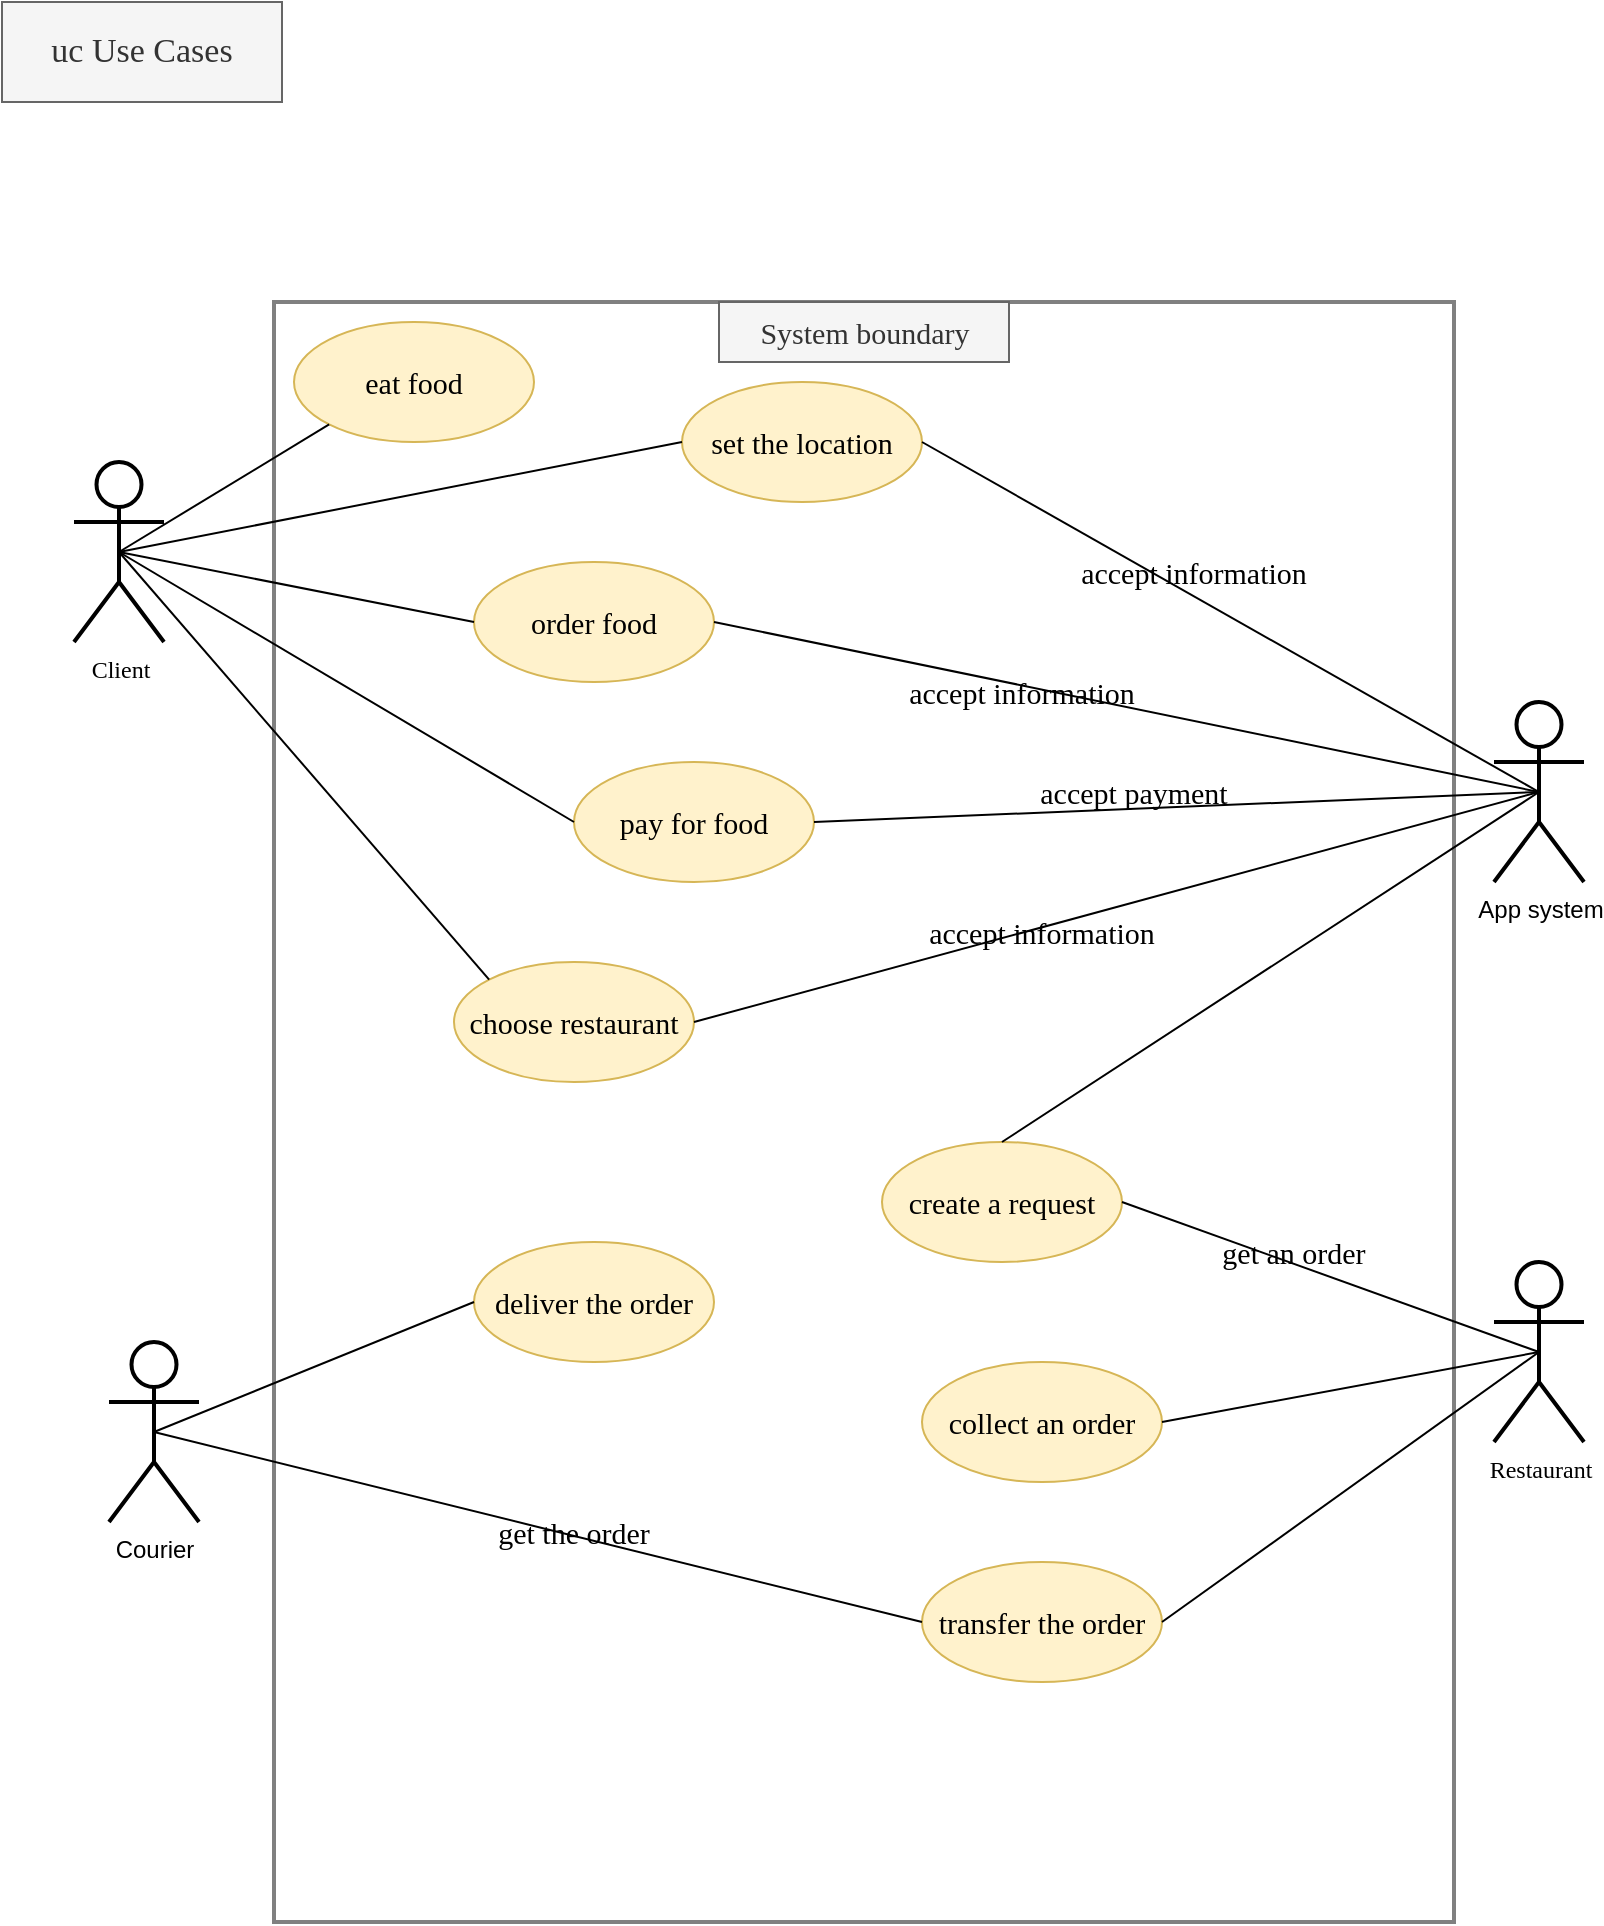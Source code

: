 <mxfile version="24.4.6" type="device">
  <diagram name="Страница — 1" id="mV7Sp0QKY4uO6uIx4_6x">
    <mxGraphModel dx="1405" dy="938" grid="1" gridSize="10" guides="1" tooltips="1" connect="1" arrows="1" fold="1" page="1" pageScale="1" pageWidth="827" pageHeight="1169" math="0" shadow="0">
      <root>
        <mxCell id="0" />
        <mxCell id="1" parent="0" />
        <mxCell id="PSE925fGxPCvDka8iNpd-6" value="&lt;font face=&quot;Verdana&quot; style=&quot;font-size: 17px;&quot;&gt;uc Use Cases&lt;/font&gt;" style="text;html=1;align=center;verticalAlign=middle;whiteSpace=wrap;rounded=0;fillColor=#f5f5f5;fontColor=#333333;strokeColor=#666666;" vertex="1" parent="1">
          <mxGeometry width="140" height="50" as="geometry" />
        </mxCell>
        <mxCell id="PSE925fGxPCvDka8iNpd-11" value="" style="rounded=0;whiteSpace=wrap;html=1;fillColor=none;strokeWidth=2;strokeColor=#808080;" vertex="1" parent="1">
          <mxGeometry x="136" y="150" width="590" height="810" as="geometry" />
        </mxCell>
        <mxCell id="PSE925fGxPCvDka8iNpd-12" value="&lt;font face=&quot;Verdana&quot; style=&quot;font-size: 15px;&quot;&gt;System boundary&lt;/font&gt;" style="text;html=1;align=center;verticalAlign=middle;whiteSpace=wrap;rounded=0;strokeWidth=1;strokeColor=#666666;fillColor=#f5f5f5;fontColor=#333333;" vertex="1" parent="1">
          <mxGeometry x="358.5" y="150" width="145" height="30" as="geometry" />
        </mxCell>
        <mxCell id="PSE925fGxPCvDka8iNpd-13" value="Client&lt;div&gt;&lt;br&gt;&lt;/div&gt;" style="shape=umlActor;verticalLabelPosition=bottom;verticalAlign=top;html=1;outlineConnect=0;fontFamily=Verdana;strokeWidth=2;" vertex="1" parent="1">
          <mxGeometry x="36" y="230" width="45" height="90" as="geometry" />
        </mxCell>
        <mxCell id="PSE925fGxPCvDka8iNpd-17" value="Courier" style="shape=umlActor;verticalLabelPosition=bottom;verticalAlign=top;html=1;outlineConnect=0;strokeWidth=2;" vertex="1" parent="1">
          <mxGeometry x="53.5" y="670" width="45" height="90" as="geometry" />
        </mxCell>
        <mxCell id="PSE925fGxPCvDka8iNpd-19" value="&lt;font face=&quot;Verdana&quot;&gt;Restaurant&lt;/font&gt;" style="shape=umlActor;verticalLabelPosition=bottom;verticalAlign=top;html=1;outlineConnect=0;strokeWidth=2;" vertex="1" parent="1">
          <mxGeometry x="746" y="630" width="45" height="90" as="geometry" />
        </mxCell>
        <mxCell id="PSE925fGxPCvDka8iNpd-24" value="&lt;font face=&quot;Verdana&quot; style=&quot;font-size: 15px;&quot;&gt;choose restaurant&lt;/font&gt;" style="ellipse;whiteSpace=wrap;html=1;fillColor=#fff2cc;strokeColor=#d6b656;" vertex="1" parent="1">
          <mxGeometry x="226" y="480" width="120" height="60" as="geometry" />
        </mxCell>
        <mxCell id="PSE925fGxPCvDka8iNpd-27" value="&lt;font face=&quot;Verdana&quot; style=&quot;font-size: 15px;&quot;&gt;order food&lt;/font&gt;" style="ellipse;whiteSpace=wrap;html=1;fillColor=#fff2cc;strokeColor=#d6b656;" vertex="1" parent="1">
          <mxGeometry x="236" y="280" width="120" height="60" as="geometry" />
        </mxCell>
        <mxCell id="PSE925fGxPCvDka8iNpd-28" value="&lt;font face=&quot;Verdana&quot; style=&quot;font-size: 15px;&quot;&gt;eat food&lt;/font&gt;" style="ellipse;whiteSpace=wrap;html=1;fillColor=#fff2cc;strokeColor=#d6b656;" vertex="1" parent="1">
          <mxGeometry x="146" y="160" width="120" height="60" as="geometry" />
        </mxCell>
        <mxCell id="PSE925fGxPCvDka8iNpd-32" value="" style="endArrow=none;html=1;rounded=0;entryX=0;entryY=0;entryDx=0;entryDy=0;exitX=0.5;exitY=0.5;exitDx=0;exitDy=0;exitPerimeter=0;" edge="1" parent="1" source="PSE925fGxPCvDka8iNpd-13" target="PSE925fGxPCvDka8iNpd-24">
          <mxGeometry width="50" height="50" relative="1" as="geometry">
            <mxPoint x="96" y="320" as="sourcePoint" />
            <mxPoint x="146" y="270" as="targetPoint" />
          </mxGeometry>
        </mxCell>
        <mxCell id="PSE925fGxPCvDka8iNpd-33" value="" style="endArrow=none;html=1;rounded=0;entryX=0;entryY=0.5;entryDx=0;entryDy=0;exitX=0.5;exitY=0.5;exitDx=0;exitDy=0;exitPerimeter=0;" edge="1" parent="1" source="PSE925fGxPCvDka8iNpd-13" target="PSE925fGxPCvDka8iNpd-27">
          <mxGeometry width="50" height="50" relative="1" as="geometry">
            <mxPoint x="96" y="320" as="sourcePoint" />
            <mxPoint x="486" y="550" as="targetPoint" />
          </mxGeometry>
        </mxCell>
        <mxCell id="PSE925fGxPCvDka8iNpd-34" value="" style="endArrow=none;html=1;rounded=0;exitX=0;exitY=1;exitDx=0;exitDy=0;entryX=0.5;entryY=0.5;entryDx=0;entryDy=0;entryPerimeter=0;" edge="1" parent="1" source="PSE925fGxPCvDka8iNpd-28" target="PSE925fGxPCvDka8iNpd-13">
          <mxGeometry width="50" height="50" relative="1" as="geometry">
            <mxPoint x="436" y="600" as="sourcePoint" />
            <mxPoint x="96" y="320" as="targetPoint" />
          </mxGeometry>
        </mxCell>
        <mxCell id="PSE925fGxPCvDka8iNpd-35" value="&lt;font face=&quot;Verdana&quot; style=&quot;font-size: 15px;&quot;&gt;pay for food&lt;/font&gt;" style="ellipse;whiteSpace=wrap;html=1;fillColor=#fff2cc;strokeColor=#d6b656;" vertex="1" parent="1">
          <mxGeometry x="286" y="380" width="120" height="60" as="geometry" />
        </mxCell>
        <mxCell id="PSE925fGxPCvDka8iNpd-36" value="" style="endArrow=none;html=1;rounded=0;entryX=0;entryY=0.5;entryDx=0;entryDy=0;exitX=0.5;exitY=0.5;exitDx=0;exitDy=0;exitPerimeter=0;" edge="1" parent="1" source="PSE925fGxPCvDka8iNpd-13" target="PSE925fGxPCvDka8iNpd-35">
          <mxGeometry width="50" height="50" relative="1" as="geometry">
            <mxPoint x="96" y="320" as="sourcePoint" />
            <mxPoint x="486" y="550" as="targetPoint" />
          </mxGeometry>
        </mxCell>
        <mxCell id="PSE925fGxPCvDka8iNpd-37" value="App system" style="shape=umlActor;verticalLabelPosition=bottom;verticalAlign=top;html=1;outlineConnect=0;strokeWidth=2;" vertex="1" parent="1">
          <mxGeometry x="746" y="350" width="45" height="90" as="geometry" />
        </mxCell>
        <mxCell id="PSE925fGxPCvDka8iNpd-38" value="" style="endArrow=none;html=1;rounded=0;entryX=0.5;entryY=0.5;entryDx=0;entryDy=0;entryPerimeter=0;exitX=1;exitY=0.5;exitDx=0;exitDy=0;" edge="1" parent="1" source="PSE925fGxPCvDka8iNpd-27" target="PSE925fGxPCvDka8iNpd-37">
          <mxGeometry width="50" height="50" relative="1" as="geometry">
            <mxPoint x="436" y="670" as="sourcePoint" />
            <mxPoint x="486" y="620" as="targetPoint" />
          </mxGeometry>
        </mxCell>
        <mxCell id="PSE925fGxPCvDka8iNpd-39" value="" style="endArrow=none;html=1;rounded=0;entryX=0.5;entryY=0.5;entryDx=0;entryDy=0;entryPerimeter=0;exitX=1;exitY=0.5;exitDx=0;exitDy=0;" edge="1" parent="1" source="PSE925fGxPCvDka8iNpd-35" target="PSE925fGxPCvDka8iNpd-37">
          <mxGeometry width="50" height="50" relative="1" as="geometry">
            <mxPoint x="436" y="670" as="sourcePoint" />
            <mxPoint x="486" y="620" as="targetPoint" />
          </mxGeometry>
        </mxCell>
        <mxCell id="PSE925fGxPCvDka8iNpd-40" value="" style="endArrow=none;html=1;rounded=0;exitX=1;exitY=0.5;exitDx=0;exitDy=0;entryX=0.5;entryY=0.5;entryDx=0;entryDy=0;entryPerimeter=0;" edge="1" parent="1" source="PSE925fGxPCvDka8iNpd-24" target="PSE925fGxPCvDka8iNpd-37">
          <mxGeometry width="50" height="50" relative="1" as="geometry">
            <mxPoint x="436" y="670" as="sourcePoint" />
            <mxPoint x="766" y="400" as="targetPoint" />
          </mxGeometry>
        </mxCell>
        <mxCell id="PSE925fGxPCvDka8iNpd-42" value="&lt;font face=&quot;Verdana&quot; style=&quot;font-size: 15px;&quot;&gt;accept information&lt;/font&gt;" style="text;html=1;align=center;verticalAlign=middle;whiteSpace=wrap;rounded=0;rotation=0;" vertex="1" parent="1">
          <mxGeometry x="430" y="330" width="160" height="30" as="geometry" />
        </mxCell>
        <mxCell id="PSE925fGxPCvDka8iNpd-43" value="&lt;font face=&quot;Verdana&quot; style=&quot;font-size: 15px;&quot;&gt;accept information&lt;/font&gt;" style="text;html=1;align=center;verticalAlign=middle;whiteSpace=wrap;rounded=0;rotation=0;" vertex="1" parent="1">
          <mxGeometry x="440" y="450" width="160" height="30" as="geometry" />
        </mxCell>
        <mxCell id="PSE925fGxPCvDka8iNpd-44" value="&lt;font face=&quot;Verdana&quot; style=&quot;font-size: 15px;&quot;&gt;accept payment&lt;/font&gt;" style="text;html=1;align=center;verticalAlign=middle;whiteSpace=wrap;rounded=0;rotation=0;" vertex="1" parent="1">
          <mxGeometry x="486" y="380" width="160" height="30" as="geometry" />
        </mxCell>
        <mxCell id="PSE925fGxPCvDka8iNpd-45" value="&lt;font face=&quot;Verdana&quot;&gt;&lt;span style=&quot;font-size: 15px;&quot;&gt;create a request&lt;/span&gt;&lt;/font&gt;" style="ellipse;whiteSpace=wrap;html=1;fillColor=#fff2cc;strokeColor=#d6b656;" vertex="1" parent="1">
          <mxGeometry x="440" y="570" width="120" height="60" as="geometry" />
        </mxCell>
        <mxCell id="PSE925fGxPCvDka8iNpd-46" value="&lt;font face=&quot;Verdana&quot;&gt;&lt;span style=&quot;font-size: 15px;&quot;&gt;set the location&lt;/span&gt;&lt;/font&gt;" style="ellipse;whiteSpace=wrap;html=1;fillColor=#fff2cc;strokeColor=#d6b656;" vertex="1" parent="1">
          <mxGeometry x="340" y="190" width="120" height="60" as="geometry" />
        </mxCell>
        <mxCell id="PSE925fGxPCvDka8iNpd-47" value="" style="endArrow=none;html=1;rounded=0;exitX=0.5;exitY=0.5;exitDx=0;exitDy=0;exitPerimeter=0;entryX=0;entryY=0.5;entryDx=0;entryDy=0;" edge="1" parent="1" source="PSE925fGxPCvDka8iNpd-13" target="PSE925fGxPCvDka8iNpd-46">
          <mxGeometry width="50" height="50" relative="1" as="geometry">
            <mxPoint x="436" y="570" as="sourcePoint" />
            <mxPoint x="486" y="520" as="targetPoint" />
          </mxGeometry>
        </mxCell>
        <mxCell id="PSE925fGxPCvDka8iNpd-48" value="" style="endArrow=none;html=1;rounded=0;entryX=1;entryY=0.5;entryDx=0;entryDy=0;exitX=0.5;exitY=0.5;exitDx=0;exitDy=0;exitPerimeter=0;" edge="1" parent="1" source="PSE925fGxPCvDka8iNpd-37" target="PSE925fGxPCvDka8iNpd-46">
          <mxGeometry width="50" height="50" relative="1" as="geometry">
            <mxPoint x="436" y="570" as="sourcePoint" />
            <mxPoint x="486" y="520" as="targetPoint" />
          </mxGeometry>
        </mxCell>
        <mxCell id="PSE925fGxPCvDka8iNpd-49" value="&lt;font face=&quot;Verdana&quot; style=&quot;font-size: 15px;&quot;&gt;accept information&lt;/font&gt;" style="text;html=1;align=center;verticalAlign=middle;whiteSpace=wrap;rounded=0;rotation=0;" vertex="1" parent="1">
          <mxGeometry x="516" y="270" width="160" height="30" as="geometry" />
        </mxCell>
        <mxCell id="PSE925fGxPCvDka8iNpd-50" value="" style="endArrow=none;html=1;rounded=0;entryX=0.5;entryY=0.5;entryDx=0;entryDy=0;entryPerimeter=0;exitX=0.5;exitY=0;exitDx=0;exitDy=0;" edge="1" parent="1" source="PSE925fGxPCvDka8iNpd-45" target="PSE925fGxPCvDka8iNpd-37">
          <mxGeometry width="50" height="50" relative="1" as="geometry">
            <mxPoint x="436" y="570" as="sourcePoint" />
            <mxPoint x="486" y="520" as="targetPoint" />
          </mxGeometry>
        </mxCell>
        <mxCell id="PSE925fGxPCvDka8iNpd-51" value="" style="endArrow=none;html=1;rounded=0;entryX=0.5;entryY=0.5;entryDx=0;entryDy=0;entryPerimeter=0;exitX=1;exitY=0.5;exitDx=0;exitDy=0;" edge="1" parent="1" source="PSE925fGxPCvDka8iNpd-45" target="PSE925fGxPCvDka8iNpd-19">
          <mxGeometry width="50" height="50" relative="1" as="geometry">
            <mxPoint x="436" y="570" as="sourcePoint" />
            <mxPoint x="486" y="520" as="targetPoint" />
          </mxGeometry>
        </mxCell>
        <mxCell id="PSE925fGxPCvDka8iNpd-52" value="&lt;font face=&quot;Verdana&quot; style=&quot;font-size: 15px;&quot;&gt;collect an order&lt;/font&gt;" style="ellipse;whiteSpace=wrap;html=1;fillColor=#fff2cc;strokeColor=#d6b656;" vertex="1" parent="1">
          <mxGeometry x="460" y="680" width="120" height="60" as="geometry" />
        </mxCell>
        <mxCell id="PSE925fGxPCvDka8iNpd-53" value="" style="endArrow=none;html=1;rounded=0;entryX=0.5;entryY=0.5;entryDx=0;entryDy=0;entryPerimeter=0;exitX=1;exitY=0.5;exitDx=0;exitDy=0;" edge="1" parent="1" source="PSE925fGxPCvDka8iNpd-52" target="PSE925fGxPCvDka8iNpd-19">
          <mxGeometry width="50" height="50" relative="1" as="geometry">
            <mxPoint x="436" y="570" as="sourcePoint" />
            <mxPoint x="486" y="520" as="targetPoint" />
          </mxGeometry>
        </mxCell>
        <mxCell id="PSE925fGxPCvDka8iNpd-56" value="&lt;font face=&quot;Verdana&quot; style=&quot;font-size: 15px;&quot;&gt;get an order&lt;/font&gt;" style="text;html=1;align=center;verticalAlign=middle;whiteSpace=wrap;rounded=0;rotation=0;" vertex="1" parent="1">
          <mxGeometry x="566" y="610" width="160" height="30" as="geometry" />
        </mxCell>
        <mxCell id="PSE925fGxPCvDka8iNpd-57" value="&lt;font face=&quot;Verdana&quot; style=&quot;font-size: 15px;&quot;&gt;transfer the order&lt;/font&gt;" style="ellipse;whiteSpace=wrap;html=1;fillColor=#fff2cc;strokeColor=#d6b656;" vertex="1" parent="1">
          <mxGeometry x="460" y="780" width="120" height="60" as="geometry" />
        </mxCell>
        <mxCell id="PSE925fGxPCvDka8iNpd-58" value="" style="endArrow=none;html=1;rounded=0;entryX=0.5;entryY=0.5;entryDx=0;entryDy=0;entryPerimeter=0;exitX=1;exitY=0.5;exitDx=0;exitDy=0;" edge="1" parent="1" source="PSE925fGxPCvDka8iNpd-57" target="PSE925fGxPCvDka8iNpd-19">
          <mxGeometry width="50" height="50" relative="1" as="geometry">
            <mxPoint x="436" y="570" as="sourcePoint" />
            <mxPoint x="486" y="520" as="targetPoint" />
          </mxGeometry>
        </mxCell>
        <mxCell id="PSE925fGxPCvDka8iNpd-59" value="" style="endArrow=none;html=1;rounded=0;exitX=0;exitY=0.5;exitDx=0;exitDy=0;entryX=0.5;entryY=0.5;entryDx=0;entryDy=0;entryPerimeter=0;" edge="1" parent="1" source="PSE925fGxPCvDka8iNpd-57" target="PSE925fGxPCvDka8iNpd-17">
          <mxGeometry width="50" height="50" relative="1" as="geometry">
            <mxPoint x="436" y="570" as="sourcePoint" />
            <mxPoint x="486" y="520" as="targetPoint" />
          </mxGeometry>
        </mxCell>
        <mxCell id="PSE925fGxPCvDka8iNpd-61" value="&lt;font face=&quot;Verdana&quot; style=&quot;font-size: 15px;&quot;&gt;get the order&lt;/font&gt;" style="text;html=1;align=center;verticalAlign=middle;whiteSpace=wrap;rounded=0;rotation=0;" vertex="1" parent="1">
          <mxGeometry x="206" y="750" width="160" height="30" as="geometry" />
        </mxCell>
        <mxCell id="PSE925fGxPCvDka8iNpd-62" value="&lt;font face=&quot;Verdana&quot;&gt;&lt;span style=&quot;font-size: 15px;&quot;&gt;deliver the order&lt;/span&gt;&lt;/font&gt;" style="ellipse;whiteSpace=wrap;html=1;fillColor=#fff2cc;strokeColor=#d6b656;" vertex="1" parent="1">
          <mxGeometry x="236" y="620" width="120" height="60" as="geometry" />
        </mxCell>
        <mxCell id="PSE925fGxPCvDka8iNpd-64" value="" style="endArrow=none;html=1;rounded=0;exitX=0;exitY=0.5;exitDx=0;exitDy=0;entryX=0.5;entryY=0.5;entryDx=0;entryDy=0;entryPerimeter=0;" edge="1" parent="1" source="PSE925fGxPCvDka8iNpd-62" target="PSE925fGxPCvDka8iNpd-17">
          <mxGeometry width="50" height="50" relative="1" as="geometry">
            <mxPoint x="436" y="620" as="sourcePoint" />
            <mxPoint x="486" y="570" as="targetPoint" />
          </mxGeometry>
        </mxCell>
      </root>
    </mxGraphModel>
  </diagram>
</mxfile>
